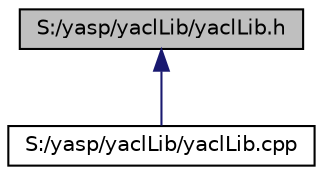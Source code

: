 digraph "S:/yasp/yaclLib/yaclLib.h"
{
 // LATEX_PDF_SIZE
  edge [fontname="Helvetica",fontsize="10",labelfontname="Helvetica",labelfontsize="10"];
  node [fontname="Helvetica",fontsize="10",shape=record];
  Node5 [label="S:/yasp/yaclLib/yaclLib.h",height=0.2,width=0.4,color="black", fillcolor="grey75", style="filled", fontcolor="black",tooltip=" "];
  Node5 -> Node6 [dir="back",color="midnightblue",fontsize="10",style="solid"];
  Node6 [label="S:/yasp/yaclLib/yaclLib.cpp",height=0.2,width=0.4,color="black", fillcolor="white", style="filled",URL="$yacl_lib_8cpp.html",tooltip=" "];
}
